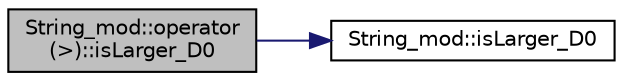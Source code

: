 digraph "String_mod::operator(&gt;)::isLarger_D0"
{
 // LATEX_PDF_SIZE
  edge [fontname="Helvetica",fontsize="10",labelfontname="Helvetica",labelfontsize="10"];
  node [fontname="Helvetica",fontsize="10",shape=record];
  rankdir="LR";
  Node1 [label="String_mod::operator\l(\>)::isLarger_D0",height=0.2,width=0.4,color="black", fillcolor="grey75", style="filled", fontcolor="black",tooltip="Generate .true. if the input string1 is smaller than the input string2 in ASCII code,..."];
  Node1 -> Node2 [color="midnightblue",fontsize="10",style="solid",fontname="Helvetica"];
  Node2 [label="String_mod::isLarger_D0",height=0.2,width=0.4,color="black", fillcolor="white", style="filled",URL="$namespaceString__mod.html#a00e44bf3a651f4ca3da8b1a0b23739b1",tooltip="Generate .true. if the input string1 is smaller than the input string2 in ASCII code,..."];
}
